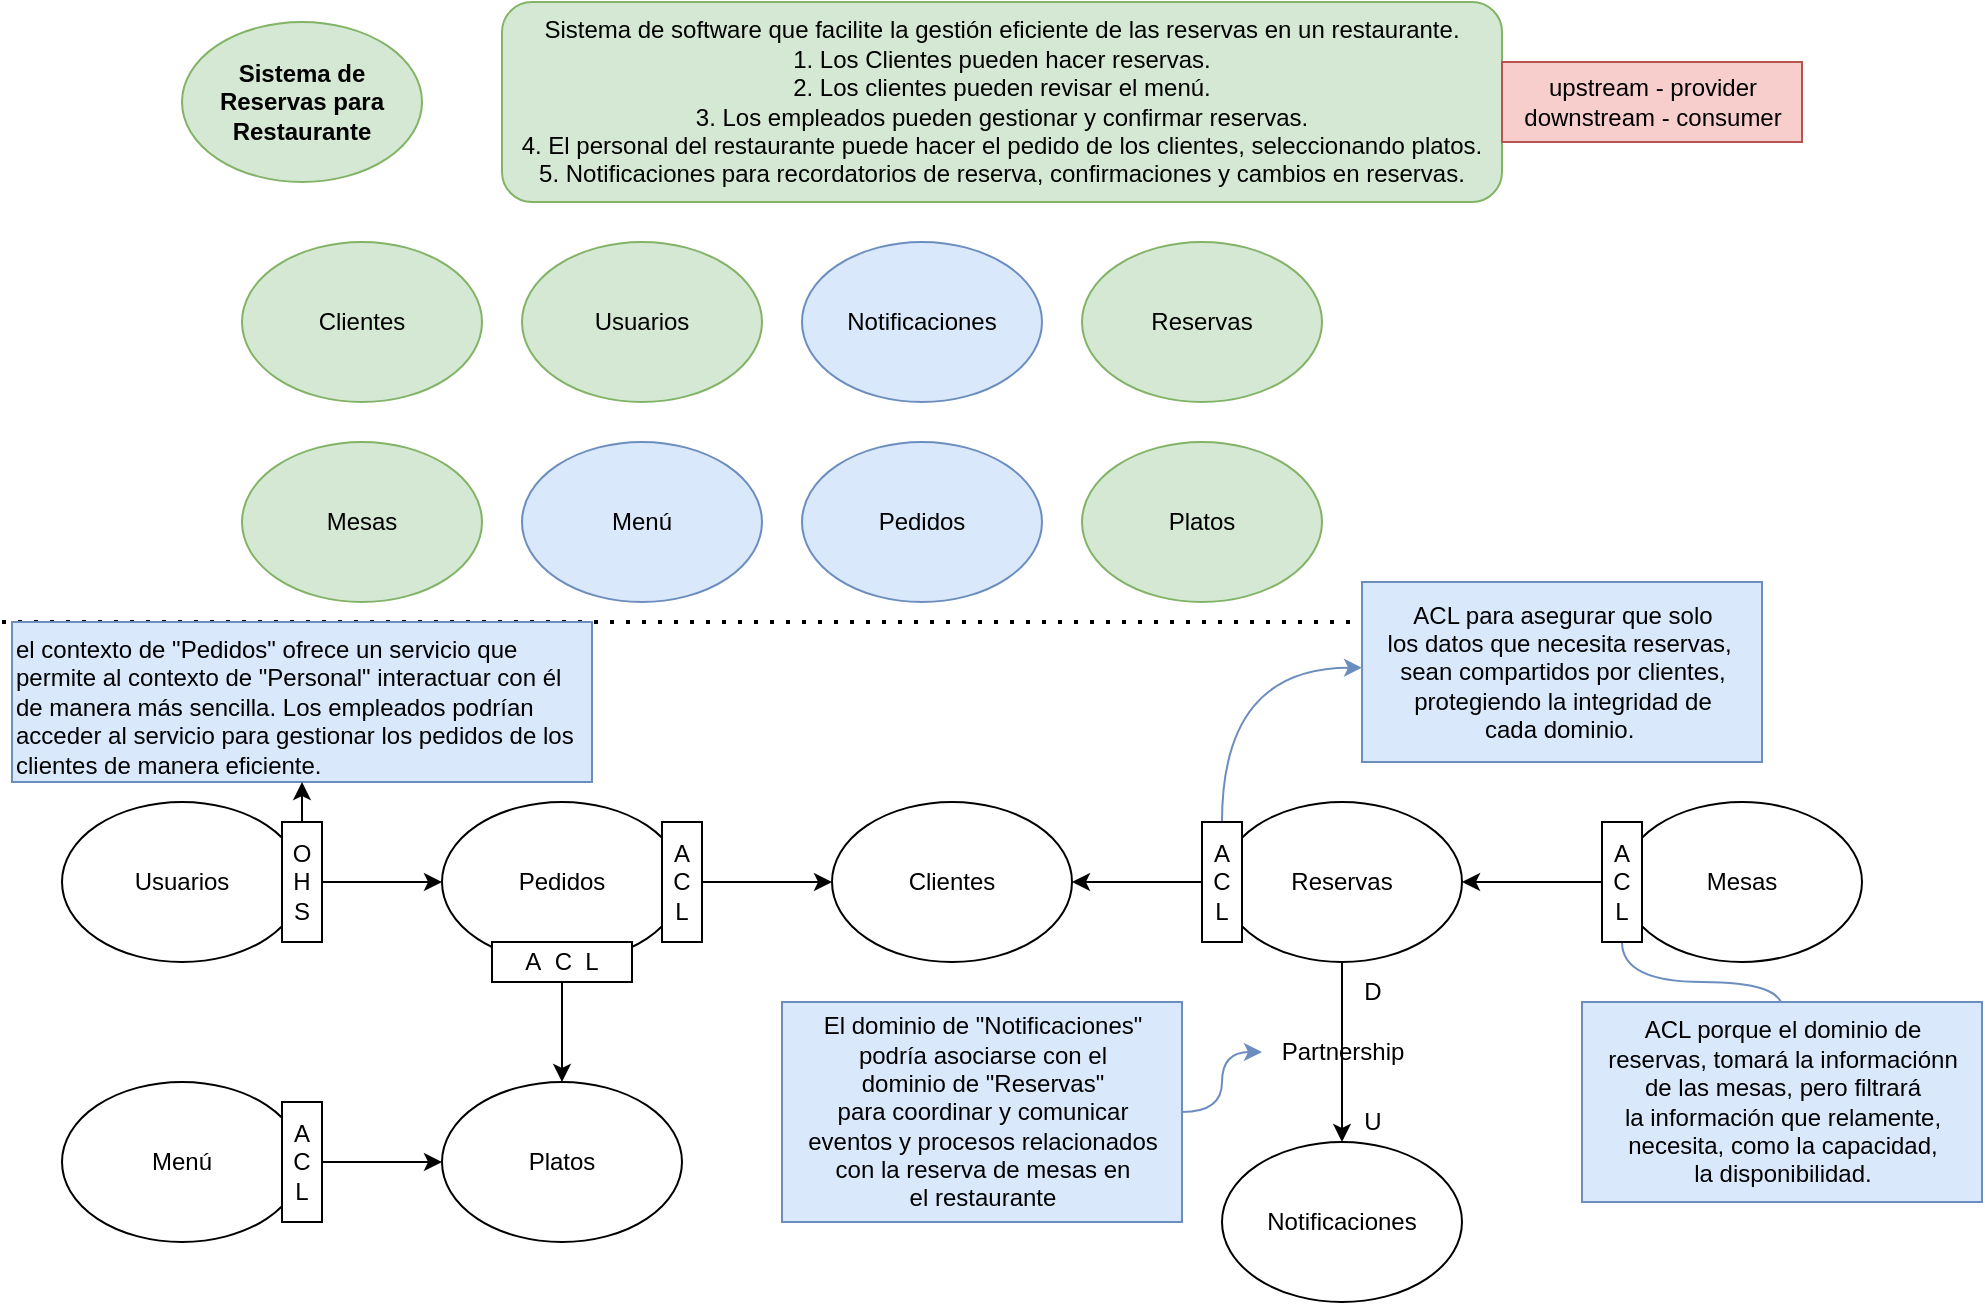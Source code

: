 <mxfile version="21.6.8" type="github" pages="7">
  <diagram name="Modelado estratégico" id="8NP3AdUZ_DkiwLjYIJoB">
    <mxGraphModel dx="1050" dy="534" grid="1" gridSize="10" guides="1" tooltips="1" connect="1" arrows="1" fold="1" page="1" pageScale="1" pageWidth="850" pageHeight="1100" math="0" shadow="0">
      <root>
        <mxCell id="0" />
        <mxCell id="1" parent="0" />
        <mxCell id="hWaTpJQsUfpoI2xFxVlj-1" value="&lt;b&gt;Sistema de Reservas para Restaurante&lt;/b&gt;" style="ellipse;whiteSpace=wrap;html=1;fillColor=#d5e8d4;strokeColor=#82b366;" parent="1" vertex="1">
          <mxGeometry x="100" y="20" width="120" height="80" as="geometry" />
        </mxCell>
        <mxCell id="hWaTpJQsUfpoI2xFxVlj-3" value="Clientes" style="ellipse;whiteSpace=wrap;html=1;fillColor=#d5e8d4;strokeColor=#82b366;" parent="1" vertex="1">
          <mxGeometry x="130" y="130" width="120" height="80" as="geometry" />
        </mxCell>
        <mxCell id="hWaTpJQsUfpoI2xFxVlj-4" value="Usuarios" style="ellipse;whiteSpace=wrap;html=1;fillColor=#d5e8d4;strokeColor=#82b366;" parent="1" vertex="1">
          <mxGeometry x="270" y="130" width="120" height="80" as="geometry" />
        </mxCell>
        <mxCell id="hWaTpJQsUfpoI2xFxVlj-5" value="Notificaciones" style="ellipse;whiteSpace=wrap;html=1;fillColor=#dae8fc;strokeColor=#6c8ebf;" parent="1" vertex="1">
          <mxGeometry x="410" y="130" width="120" height="80" as="geometry" />
        </mxCell>
        <mxCell id="hWaTpJQsUfpoI2xFxVlj-6" value="Reservas" style="ellipse;whiteSpace=wrap;html=1;fillColor=#d5e8d4;strokeColor=#82b366;" parent="1" vertex="1">
          <mxGeometry x="550" y="130" width="120" height="80" as="geometry" />
        </mxCell>
        <mxCell id="hWaTpJQsUfpoI2xFxVlj-8" value="Mesas" style="ellipse;whiteSpace=wrap;html=1;fillColor=#d5e8d4;strokeColor=#82b366;" parent="1" vertex="1">
          <mxGeometry x="130" y="230" width="120" height="80" as="geometry" />
        </mxCell>
        <mxCell id="hWaTpJQsUfpoI2xFxVlj-11" value="Sistema de software que facilite la gestión eficiente de las reservas en un restaurante.&lt;br&gt;1. Los Clientes pueden hacer reservas.&lt;br&gt;2. Los clientes pueden revisar el menú.&lt;br&gt;3. Los empleados pueden gestionar y confirmar reservas.&lt;br&gt;4. El personal del restaurante puede hacer el pedido de los clientes, seleccionando platos.&lt;br&gt;5. Notificaciones para recordatorios de reserva, confirmaciones y cambios en reservas." style="rounded=1;whiteSpace=wrap;html=1;fillColor=#d5e8d4;strokeColor=#82b366;" parent="1" vertex="1">
          <mxGeometry x="260" y="10" width="500" height="100" as="geometry" />
        </mxCell>
        <mxCell id="hWaTpJQsUfpoI2xFxVlj-13" value="" style="endArrow=none;dashed=1;html=1;dashPattern=1 3;strokeWidth=2;rounded=0;" parent="1" edge="1">
          <mxGeometry width="50" height="50" relative="1" as="geometry">
            <mxPoint x="10" y="320" as="sourcePoint" />
            <mxPoint x="840" y="320" as="targetPoint" />
            <Array as="points" />
          </mxGeometry>
        </mxCell>
        <mxCell id="m7rZ0P3Zvw4P9yKM0_KO-1" value="Menú" style="ellipse;whiteSpace=wrap;html=1;fillColor=#dae8fc;strokeColor=#6c8ebf;" parent="1" vertex="1">
          <mxGeometry x="270" y="230" width="120" height="80" as="geometry" />
        </mxCell>
        <mxCell id="m7rZ0P3Zvw4P9yKM0_KO-2" value="Clientes" style="ellipse;whiteSpace=wrap;html=1;" parent="1" vertex="1">
          <mxGeometry x="425" y="410" width="120" height="80" as="geometry" />
        </mxCell>
        <mxCell id="m7rZ0P3Zvw4P9yKM0_KO-17" style="edgeStyle=orthogonalEdgeStyle;rounded=0;orthogonalLoop=1;jettySize=auto;html=1;exitX=1;exitY=0.5;exitDx=0;exitDy=0;entryX=0;entryY=0.5;entryDx=0;entryDy=0;" parent="1" source="m1d5xnHj2r6-90BKkYrr-3" target="m7rZ0P3Zvw4P9yKM0_KO-10" edge="1">
          <mxGeometry relative="1" as="geometry" />
        </mxCell>
        <mxCell id="m7rZ0P3Zvw4P9yKM0_KO-3" value="Usuarios" style="ellipse;whiteSpace=wrap;html=1;" parent="1" vertex="1">
          <mxGeometry x="40" y="410" width="120" height="80" as="geometry" />
        </mxCell>
        <mxCell id="m7rZ0P3Zvw4P9yKM0_KO-4" value="Notificaciones" style="ellipse;whiteSpace=wrap;html=1;" parent="1" vertex="1">
          <mxGeometry x="620" y="580" width="120" height="80" as="geometry" />
        </mxCell>
        <mxCell id="m7rZ0P3Zvw4P9yKM0_KO-11" style="edgeStyle=orthogonalEdgeStyle;rounded=0;orthogonalLoop=1;jettySize=auto;html=1;exitX=0;exitY=0.5;exitDx=0;exitDy=0;entryX=1;entryY=0.5;entryDx=0;entryDy=0;" parent="1" source="YruRjTVlsNwzT2Qx_Qxh-5" target="m7rZ0P3Zvw4P9yKM0_KO-2" edge="1">
          <mxGeometry relative="1" as="geometry" />
        </mxCell>
        <mxCell id="YruRjTVlsNwzT2Qx_Qxh-20" style="edgeStyle=orthogonalEdgeStyle;rounded=0;orthogonalLoop=1;jettySize=auto;html=1;exitX=0.5;exitY=1;exitDx=0;exitDy=0;entryX=0.5;entryY=0;entryDx=0;entryDy=0;" edge="1" parent="1" source="m7rZ0P3Zvw4P9yKM0_KO-5" target="m7rZ0P3Zvw4P9yKM0_KO-4">
          <mxGeometry relative="1" as="geometry" />
        </mxCell>
        <mxCell id="m7rZ0P3Zvw4P9yKM0_KO-5" value="Reservas" style="ellipse;whiteSpace=wrap;html=1;" parent="1" vertex="1">
          <mxGeometry x="620" y="410" width="120" height="80" as="geometry" />
        </mxCell>
        <mxCell id="m7rZ0P3Zvw4P9yKM0_KO-19" style="edgeStyle=orthogonalEdgeStyle;rounded=0;orthogonalLoop=1;jettySize=auto;html=1;exitX=0;exitY=0.5;exitDx=0;exitDy=0;entryX=1;entryY=0.5;entryDx=0;entryDy=0;" parent="1" source="m7rZ0P3Zvw4P9yKM0_KO-6" target="m7rZ0P3Zvw4P9yKM0_KO-5" edge="1">
          <mxGeometry relative="1" as="geometry" />
        </mxCell>
        <mxCell id="m7rZ0P3Zvw4P9yKM0_KO-6" value="Mesas" style="ellipse;whiteSpace=wrap;html=1;" parent="1" vertex="1">
          <mxGeometry x="820" y="410" width="120" height="80" as="geometry" />
        </mxCell>
        <mxCell id="m7rZ0P3Zvw4P9yKM0_KO-7" value="Platos" style="ellipse;whiteSpace=wrap;html=1;" parent="1" vertex="1">
          <mxGeometry x="230" y="550" width="120" height="80" as="geometry" />
        </mxCell>
        <mxCell id="m7rZ0P3Zvw4P9yKM0_KO-9" value="Pedidos" style="ellipse;whiteSpace=wrap;html=1;fillColor=#dae8fc;strokeColor=#6c8ebf;" parent="1" vertex="1">
          <mxGeometry x="410" y="230" width="120" height="80" as="geometry" />
        </mxCell>
        <mxCell id="m7rZ0P3Zvw4P9yKM0_KO-12" style="edgeStyle=orthogonalEdgeStyle;rounded=0;orthogonalLoop=1;jettySize=auto;html=1;entryX=0.5;entryY=0;entryDx=0;entryDy=0;" parent="1" source="m7rZ0P3Zvw4P9yKM0_KO-10" target="m7rZ0P3Zvw4P9yKM0_KO-7" edge="1">
          <mxGeometry relative="1" as="geometry" />
        </mxCell>
        <mxCell id="m7rZ0P3Zvw4P9yKM0_KO-13" style="edgeStyle=orthogonalEdgeStyle;rounded=0;orthogonalLoop=1;jettySize=auto;html=1;exitX=1;exitY=0.5;exitDx=0;exitDy=0;entryX=0;entryY=0.5;entryDx=0;entryDy=0;" parent="1" source="YruRjTVlsNwzT2Qx_Qxh-14" target="m7rZ0P3Zvw4P9yKM0_KO-2" edge="1">
          <mxGeometry relative="1" as="geometry">
            <mxPoint x="420" y="450" as="targetPoint" />
          </mxGeometry>
        </mxCell>
        <mxCell id="m7rZ0P3Zvw4P9yKM0_KO-10" value="Pedidos" style="ellipse;whiteSpace=wrap;html=1;" parent="1" vertex="1">
          <mxGeometry x="230" y="410" width="120" height="80" as="geometry" />
        </mxCell>
        <mxCell id="YruRjTVlsNwzT2Qx_Qxh-3" style="edgeStyle=orthogonalEdgeStyle;rounded=0;orthogonalLoop=1;jettySize=auto;html=1;exitX=1;exitY=0.5;exitDx=0;exitDy=0;entryX=0;entryY=0.5;entryDx=0;entryDy=0;" edge="1" parent="1" source="YruRjTVlsNwzT2Qx_Qxh-4" target="m7rZ0P3Zvw4P9yKM0_KO-7">
          <mxGeometry relative="1" as="geometry" />
        </mxCell>
        <mxCell id="m7rZ0P3Zvw4P9yKM0_KO-14" value="Menú" style="ellipse;whiteSpace=wrap;html=1;" parent="1" vertex="1">
          <mxGeometry x="40" y="550" width="120" height="80" as="geometry" />
        </mxCell>
        <mxCell id="m7rZ0P3Zvw4P9yKM0_KO-16" value="Platos" style="ellipse;whiteSpace=wrap;html=1;fillColor=#d5e8d4;strokeColor=#82b366;" parent="1" vertex="1">
          <mxGeometry x="550" y="230" width="120" height="80" as="geometry" />
        </mxCell>
        <mxCell id="YruRjTVlsNwzT2Qx_Qxh-4" value="A&lt;br&gt;C&lt;br&gt;L" style="rounded=0;whiteSpace=wrap;html=1;" vertex="1" parent="1">
          <mxGeometry x="150" y="560" width="20" height="60" as="geometry" />
        </mxCell>
        <mxCell id="YruRjTVlsNwzT2Qx_Qxh-6" value="" style="edgeStyle=orthogonalEdgeStyle;rounded=0;orthogonalLoop=1;jettySize=auto;html=1;exitX=0;exitY=0.5;exitDx=0;exitDy=0;entryX=1;entryY=0.5;entryDx=0;entryDy=0;" edge="1" parent="1" source="m7rZ0P3Zvw4P9yKM0_KO-5" target="YruRjTVlsNwzT2Qx_Qxh-5">
          <mxGeometry relative="1" as="geometry">
            <mxPoint x="620" y="450" as="sourcePoint" />
            <mxPoint x="545" y="450" as="targetPoint" />
          </mxGeometry>
        </mxCell>
        <mxCell id="YruRjTVlsNwzT2Qx_Qxh-13" style="edgeStyle=orthogonalEdgeStyle;rounded=0;orthogonalLoop=1;jettySize=auto;html=1;exitX=0.5;exitY=0;exitDx=0;exitDy=0;entryX=0;entryY=0.476;entryDx=0;entryDy=0;entryPerimeter=0;curved=1;fillColor=#dae8fc;strokeColor=#6c8ebf;" edge="1" parent="1" source="YruRjTVlsNwzT2Qx_Qxh-5" target="YruRjTVlsNwzT2Qx_Qxh-10">
          <mxGeometry relative="1" as="geometry" />
        </mxCell>
        <mxCell id="YruRjTVlsNwzT2Qx_Qxh-5" value="A&lt;br&gt;C&lt;br&gt;L" style="rounded=0;whiteSpace=wrap;html=1;" vertex="1" parent="1">
          <mxGeometry x="610" y="420" width="20" height="60" as="geometry" />
        </mxCell>
        <mxCell id="YruRjTVlsNwzT2Qx_Qxh-9" style="edgeStyle=orthogonalEdgeStyle;rounded=0;orthogonalLoop=1;jettySize=auto;html=1;exitX=0.5;exitY=1;exitDx=0;exitDy=0;curved=1;fillColor=#dae8fc;strokeColor=#6c8ebf;" edge="1" parent="1" source="YruRjTVlsNwzT2Qx_Qxh-7">
          <mxGeometry relative="1" as="geometry">
            <mxPoint x="900" y="520" as="targetPoint" />
          </mxGeometry>
        </mxCell>
        <mxCell id="YruRjTVlsNwzT2Qx_Qxh-7" value="A&lt;br&gt;C&lt;br&gt;L" style="rounded=0;whiteSpace=wrap;html=1;" vertex="1" parent="1">
          <mxGeometry x="810" y="420" width="20" height="60" as="geometry" />
        </mxCell>
        <mxCell id="YruRjTVlsNwzT2Qx_Qxh-8" value="ACL porque el dominio de&lt;br&gt;reservas, tomará la informaciónn&lt;br&gt;de las mesas, pero filtrará&lt;br&gt;la información que relamente,&lt;br&gt;necesita, como la capacidad,&lt;br&gt;la disponibilidad." style="text;html=1;align=center;verticalAlign=middle;resizable=0;points=[];autosize=1;strokeColor=#6c8ebf;fillColor=#dae8fc;" vertex="1" parent="1">
          <mxGeometry x="800" y="510" width="200" height="100" as="geometry" />
        </mxCell>
        <mxCell id="YruRjTVlsNwzT2Qx_Qxh-10" value="ACL para asegurar que solo&lt;br&gt;los datos que necesita reservas,&amp;nbsp;&lt;br&gt;sean compartidos por clientes,&lt;br&gt;protegiendo la integridad de&lt;br&gt;cada dominio.&amp;nbsp;" style="text;html=1;align=center;verticalAlign=middle;resizable=0;points=[];autosize=1;strokeColor=#6c8ebf;fillColor=#dae8fc;" vertex="1" parent="1">
          <mxGeometry x="690" y="300" width="200" height="90" as="geometry" />
        </mxCell>
        <mxCell id="YruRjTVlsNwzT2Qx_Qxh-15" value="" style="edgeStyle=orthogonalEdgeStyle;rounded=0;orthogonalLoop=1;jettySize=auto;html=1;exitX=1;exitY=0.5;exitDx=0;exitDy=0;entryX=0;entryY=0.5;entryDx=0;entryDy=0;" edge="1" parent="1" source="m7rZ0P3Zvw4P9yKM0_KO-10" target="YruRjTVlsNwzT2Qx_Qxh-14">
          <mxGeometry relative="1" as="geometry">
            <mxPoint x="425" y="450" as="targetPoint" />
            <mxPoint x="350" y="450" as="sourcePoint" />
          </mxGeometry>
        </mxCell>
        <mxCell id="YruRjTVlsNwzT2Qx_Qxh-14" value="A&lt;br&gt;C&lt;br&gt;L" style="rounded=0;whiteSpace=wrap;html=1;" vertex="1" parent="1">
          <mxGeometry x="340" y="420" width="20" height="60" as="geometry" />
        </mxCell>
        <mxCell id="YruRjTVlsNwzT2Qx_Qxh-16" value="Partnership" style="text;html=1;align=center;verticalAlign=middle;resizable=0;points=[];autosize=1;strokeColor=none;fillColor=none;" vertex="1" parent="1">
          <mxGeometry x="640" y="520" width="80" height="30" as="geometry" />
        </mxCell>
        <mxCell id="YruRjTVlsNwzT2Qx_Qxh-19" value="" style="edgeStyle=orthogonalEdgeStyle;rounded=0;orthogonalLoop=1;jettySize=auto;html=1;curved=1;fillColor=#dae8fc;strokeColor=#6c8ebf;" edge="1" parent="1" source="YruRjTVlsNwzT2Qx_Qxh-18" target="YruRjTVlsNwzT2Qx_Qxh-16">
          <mxGeometry relative="1" as="geometry" />
        </mxCell>
        <mxCell id="YruRjTVlsNwzT2Qx_Qxh-18" value=" El dominio de &quot;Notificaciones&quot; &lt;br&gt;podría asociarse con el &lt;br&gt;dominio de &quot;Reservas&quot; &lt;br&gt;para coordinar y comunicar &lt;br&gt;eventos y procesos relacionados &lt;br&gt;con la reserva de mesas en &lt;br&gt;el restaurante" style="text;html=1;align=center;verticalAlign=middle;resizable=0;points=[];autosize=1;strokeColor=#6c8ebf;fillColor=#dae8fc;" vertex="1" parent="1">
          <mxGeometry x="400" y="510" width="200" height="110" as="geometry" />
        </mxCell>
        <mxCell id="YruRjTVlsNwzT2Qx_Qxh-21" value="U" style="text;html=1;align=center;verticalAlign=middle;resizable=0;points=[];autosize=1;strokeColor=none;fillColor=none;" vertex="1" parent="1">
          <mxGeometry x="680" y="555" width="30" height="30" as="geometry" />
        </mxCell>
        <mxCell id="YruRjTVlsNwzT2Qx_Qxh-22" value="D" style="text;html=1;align=center;verticalAlign=middle;resizable=0;points=[];autosize=1;strokeColor=none;fillColor=none;" vertex="1" parent="1">
          <mxGeometry x="680" y="490" width="30" height="30" as="geometry" />
        </mxCell>
        <mxCell id="YruRjTVlsNwzT2Qx_Qxh-23" value="upstream - provider&lt;br&gt;downstream - consumer" style="text;html=1;align=center;verticalAlign=middle;resizable=0;points=[];autosize=1;strokeColor=#b85450;fillColor=#f8cecc;" vertex="1" parent="1">
          <mxGeometry x="760" y="40" width="150" height="40" as="geometry" />
        </mxCell>
        <mxCell id="YruRjTVlsNwzT2Qx_Qxh-24" value="A&amp;nbsp; C&amp;nbsp; L" style="rounded=0;whiteSpace=wrap;html=1;" vertex="1" parent="1">
          <mxGeometry x="255" y="480" width="70" height="20" as="geometry" />
        </mxCell>
        <mxCell id="m1d5xnHj2r6-90BKkYrr-2" value="el contexto de &quot;Pedidos&quot; ofrece un servicio que permite al contexto de &quot;Personal&quot; interactuar con él de manera más sencilla. Los empleados podrían acceder al servicio para gestionar los pedidos de los clientes de manera eficiente." style="text;whiteSpace=wrap;fillColor=#dae8fc;strokeColor=#6c8ebf;" vertex="1" parent="1">
          <mxGeometry x="15" y="320" width="290" height="80" as="geometry" />
        </mxCell>
        <mxCell id="m1d5xnHj2r6-90BKkYrr-4" value="" style="edgeStyle=orthogonalEdgeStyle;rounded=0;orthogonalLoop=1;jettySize=auto;html=1;exitX=1;exitY=0.5;exitDx=0;exitDy=0;entryX=0;entryY=0.5;entryDx=0;entryDy=0;" edge="1" parent="1" source="m7rZ0P3Zvw4P9yKM0_KO-3" target="m1d5xnHj2r6-90BKkYrr-3">
          <mxGeometry relative="1" as="geometry">
            <mxPoint x="160" y="450" as="sourcePoint" />
            <mxPoint x="230" y="450" as="targetPoint" />
          </mxGeometry>
        </mxCell>
        <mxCell id="m1d5xnHj2r6-90BKkYrr-6" style="edgeStyle=orthogonalEdgeStyle;rounded=0;orthogonalLoop=1;jettySize=auto;html=1;exitX=0.5;exitY=0;exitDx=0;exitDy=0;entryX=0.5;entryY=1;entryDx=0;entryDy=0;" edge="1" parent="1" source="m1d5xnHj2r6-90BKkYrr-3" target="m1d5xnHj2r6-90BKkYrr-2">
          <mxGeometry relative="1" as="geometry" />
        </mxCell>
        <mxCell id="m1d5xnHj2r6-90BKkYrr-3" value="O&lt;br&gt;H&lt;br&gt;S" style="rounded=0;whiteSpace=wrap;html=1;" vertex="1" parent="1">
          <mxGeometry x="150" y="420" width="20" height="60" as="geometry" />
        </mxCell>
      </root>
    </mxGraphModel>
  </diagram>
  <diagram id="FAtBKiGZbhK6aIaw_v2O" name="Contexto Clientes (Modelo dominio Clientes)">
    <mxGraphModel dx="1050" dy="534" grid="1" gridSize="10" guides="1" tooltips="1" connect="1" arrows="1" fold="1" page="1" pageScale="1" pageWidth="850" pageHeight="1100" math="0" shadow="0">
      <root>
        <mxCell id="0" />
        <mxCell id="1" parent="0" />
        <mxCell id="G7mjcNuskj6wblFJKC_o-1" value="Cliente" style="rounded=0;whiteSpace=wrap;html=1;" parent="1" vertex="1">
          <mxGeometry x="370" y="250" width="120" height="60" as="geometry" />
        </mxCell>
        <mxCell id="G7mjcNuskj6wblFJKC_o-2" value="TipoIdentificacion" style="rounded=0;whiteSpace=wrap;html=1;" parent="1" vertex="1">
          <mxGeometry x="370" y="80" width="120" height="60" as="geometry" />
        </mxCell>
        <mxCell id="G7mjcNuskj6wblFJKC_o-4" value="" style="endArrow=none;html=1;rounded=0;entryX=0.5;entryY=1;entryDx=0;entryDy=0;exitX=0.5;exitY=0;exitDx=0;exitDy=0;" parent="1" source="G7mjcNuskj6wblFJKC_o-1" target="G7mjcNuskj6wblFJKC_o-2" edge="1">
          <mxGeometry width="50" height="50" relative="1" as="geometry">
            <mxPoint x="310" y="300" as="sourcePoint" />
            <mxPoint x="360" y="250" as="targetPoint" />
          </mxGeometry>
        </mxCell>
        <mxCell id="G7mjcNuskj6wblFJKC_o-5" value="Tiene" style="text;html=1;align=center;verticalAlign=middle;resizable=0;points=[];autosize=1;strokeColor=none;fillColor=none;" parent="1" vertex="1">
          <mxGeometry x="430" y="200" width="50" height="30" as="geometry" />
        </mxCell>
        <mxCell id="G7mjcNuskj6wblFJKC_o-6" value="1" style="text;html=1;align=center;verticalAlign=middle;resizable=0;points=[];autosize=1;strokeColor=none;fillColor=none;" parent="1" vertex="1">
          <mxGeometry x="435" y="138" width="30" height="30" as="geometry" />
        </mxCell>
        <mxCell id="G7mjcNuskj6wblFJKC_o-7" value="Está" style="text;html=1;align=center;verticalAlign=middle;resizable=0;points=[];autosize=1;strokeColor=none;fillColor=none;" parent="1" vertex="1">
          <mxGeometry x="382" y="197" width="50" height="30" as="geometry" />
        </mxCell>
        <mxCell id="G7mjcNuskj6wblFJKC_o-8" value="" style="endArrow=classic;html=1;rounded=0;" parent="1" edge="1">
          <mxGeometry width="50" height="50" relative="1" as="geometry">
            <mxPoint x="449.5" y="200" as="sourcePoint" />
            <mxPoint x="449.5" y="170" as="targetPoint" />
          </mxGeometry>
        </mxCell>
        <mxCell id="G7mjcNuskj6wblFJKC_o-10" value="0...*" style="text;html=1;align=center;verticalAlign=middle;resizable=0;points=[];autosize=1;strokeColor=none;fillColor=none;" parent="1" vertex="1">
          <mxGeometry x="392" y="224" width="40" height="30" as="geometry" />
        </mxCell>
        <mxCell id="G7mjcNuskj6wblFJKC_o-12" value="" style="endArrow=classic;html=1;rounded=0;" parent="1" edge="1">
          <mxGeometry width="50" height="50" relative="1" as="geometry">
            <mxPoint x="408" y="169" as="sourcePoint" />
            <mxPoint x="408" y="199" as="targetPoint" />
          </mxGeometry>
        </mxCell>
        <mxCell id="zrNw7929jI_QqnedrcU--1" value="Direccion" style="rounded=0;whiteSpace=wrap;html=1;" parent="1" vertex="1">
          <mxGeometry x="120" y="250" width="120" height="60" as="geometry" />
        </mxCell>
        <mxCell id="zrNw7929jI_QqnedrcU--2" value="" style="endArrow=none;html=1;rounded=0;entryX=1;entryY=0.5;entryDx=0;entryDy=0;exitX=0;exitY=0.5;exitDx=0;exitDy=0;" parent="1" source="G7mjcNuskj6wblFJKC_o-1" target="zrNw7929jI_QqnedrcU--1" edge="1">
          <mxGeometry width="50" height="50" relative="1" as="geometry">
            <mxPoint x="300" y="278" as="sourcePoint" />
            <mxPoint x="300" y="168" as="targetPoint" />
          </mxGeometry>
        </mxCell>
        <mxCell id="zrNw7929jI_QqnedrcU--3" value="Tiene" style="text;html=1;align=center;verticalAlign=middle;resizable=0;points=[];autosize=1;strokeColor=none;fillColor=none;" parent="1" vertex="1">
          <mxGeometry x="285" y="250" width="50" height="30" as="geometry" />
        </mxCell>
        <mxCell id="zrNw7929jI_QqnedrcU--4" value="" style="endArrow=classic;html=1;rounded=0;" parent="1" edge="1">
          <mxGeometry width="50" height="50" relative="1" as="geometry">
            <mxPoint x="325" y="249" as="sourcePoint" />
            <mxPoint x="285" y="249" as="targetPoint" />
          </mxGeometry>
        </mxCell>
        <mxCell id="zrNw7929jI_QqnedrcU--5" value="1...*" style="text;html=1;align=center;verticalAlign=middle;resizable=0;points=[];autosize=1;strokeColor=none;fillColor=none;" parent="1" vertex="1">
          <mxGeometry x="235" y="248" width="40" height="30" as="geometry" />
        </mxCell>
        <mxCell id="zrNw7929jI_QqnedrcU--6" value="Pertenece" style="text;html=1;align=center;verticalAlign=middle;resizable=0;points=[];autosize=1;strokeColor=none;fillColor=none;" parent="1" vertex="1">
          <mxGeometry x="269" y="280" width="80" height="30" as="geometry" />
        </mxCell>
        <mxCell id="zrNw7929jI_QqnedrcU--7" value="" style="endArrow=classic;html=1;rounded=0;entryX=0.99;entryY=1;entryDx=0;entryDy=0;entryPerimeter=0;" parent="1" edge="1">
          <mxGeometry width="50" height="50" relative="1" as="geometry">
            <mxPoint x="286" y="310" as="sourcePoint" />
            <mxPoint x="327.2" y="310" as="targetPoint" />
            <Array as="points" />
          </mxGeometry>
        </mxCell>
        <mxCell id="zrNw7929jI_QqnedrcU--8" value="1" style="text;html=1;align=center;verticalAlign=middle;resizable=0;points=[];autosize=1;strokeColor=none;fillColor=none;" parent="1" vertex="1">
          <mxGeometry x="345" y="284" width="30" height="30" as="geometry" />
        </mxCell>
        <mxCell id="sabkzMuw9Pfq_1csWRt8-1" value="NumeroCelular" style="rounded=0;whiteSpace=wrap;html=1;" parent="1" vertex="1">
          <mxGeometry x="610" y="250" width="120" height="60" as="geometry" />
        </mxCell>
        <mxCell id="sabkzMuw9Pfq_1csWRt8-2" value="" style="endArrow=none;html=1;rounded=0;exitX=0;exitY=0.5;exitDx=0;exitDy=0;entryX=1;entryY=0.5;entryDx=0;entryDy=0;" parent="1" source="sabkzMuw9Pfq_1csWRt8-1" target="G7mjcNuskj6wblFJKC_o-1" edge="1">
          <mxGeometry width="50" height="50" relative="1" as="geometry">
            <mxPoint x="540" y="290" as="sourcePoint" />
            <mxPoint x="420" y="210" as="targetPoint" />
          </mxGeometry>
        </mxCell>
        <mxCell id="sabkzMuw9Pfq_1csWRt8-3" value="Tiene" style="text;html=1;align=center;verticalAlign=middle;resizable=0;points=[];autosize=1;strokeColor=none;fillColor=none;" parent="1" vertex="1">
          <mxGeometry x="520" y="254" width="50" height="30" as="geometry" />
        </mxCell>
        <mxCell id="sabkzMuw9Pfq_1csWRt8-4" value="1...*" style="text;html=1;align=center;verticalAlign=middle;resizable=0;points=[];autosize=1;strokeColor=none;fillColor=none;" parent="1" vertex="1">
          <mxGeometry x="570" y="251" width="40" height="30" as="geometry" />
        </mxCell>
        <mxCell id="sabkzMuw9Pfq_1csWRt8-5" value="" style="endArrow=classic;html=1;rounded=0;entryX=0.99;entryY=1;entryDx=0;entryDy=0;entryPerimeter=0;" parent="1" edge="1">
          <mxGeometry width="50" height="50" relative="1" as="geometry">
            <mxPoint x="524.4" y="253" as="sourcePoint" />
            <mxPoint x="565.6" y="253" as="targetPoint" />
            <Array as="points" />
          </mxGeometry>
        </mxCell>
        <mxCell id="sabkzMuw9Pfq_1csWRt8-7" value="" style="endArrow=classic;html=1;rounded=0;" parent="1" edge="1">
          <mxGeometry width="50" height="50" relative="1" as="geometry">
            <mxPoint x="565" y="312" as="sourcePoint" />
            <mxPoint x="525" y="312" as="targetPoint" />
          </mxGeometry>
        </mxCell>
        <mxCell id="sabkzMuw9Pfq_1csWRt8-8" value="Pertenece" style="text;html=1;align=center;verticalAlign=middle;resizable=0;points=[];autosize=1;strokeColor=none;fillColor=none;" parent="1" vertex="1">
          <mxGeometry x="505" y="278" width="80" height="30" as="geometry" />
        </mxCell>
        <mxCell id="sabkzMuw9Pfq_1csWRt8-9" value="1" style="text;html=1;align=center;verticalAlign=middle;resizable=0;points=[];autosize=1;strokeColor=none;fillColor=none;" parent="1" vertex="1">
          <mxGeometry x="485" y="280" width="30" height="30" as="geometry" />
        </mxCell>
      </root>
    </mxGraphModel>
  </diagram>
  <diagram id="t6wv-8Yc_12dkZdivIZv" name="Contexto Platos(Modelo dominio Platos)">
    <mxGraphModel dx="1050" dy="534" grid="1" gridSize="10" guides="1" tooltips="1" connect="1" arrows="1" fold="1" page="1" pageScale="1" pageWidth="850" pageHeight="1100" math="0" shadow="0">
      <root>
        <mxCell id="0" />
        <mxCell id="1" parent="0" />
        <mxCell id="Sz_9QT7h_ijlAL8xgazZ-5" value="" style="edgeStyle=orthogonalEdgeStyle;rounded=0;orthogonalLoop=1;jettySize=auto;html=1;" edge="1" parent="1" source="zmoVF1TRjaI5GD6Bxyz1-1" target="Sz_9QT7h_ijlAL8xgazZ-4">
          <mxGeometry relative="1" as="geometry" />
        </mxCell>
        <mxCell id="zmoVF1TRjaI5GD6Bxyz1-1" value="Plato" style="rounded=0;whiteSpace=wrap;html=1;" parent="1" vertex="1">
          <mxGeometry x="390" y="250" width="120" height="60" as="geometry" />
        </mxCell>
        <mxCell id="9xEbzR61Gv7Bjc_K0X9O-1" value="Categroría" style="rounded=0;whiteSpace=wrap;html=1;" vertex="1" parent="1">
          <mxGeometry x="390" y="70" width="120" height="60" as="geometry" />
        </mxCell>
        <mxCell id="9xEbzR61Gv7Bjc_K0X9O-2" value="" style="endArrow=none;html=1;rounded=0;entryX=0.5;entryY=1;entryDx=0;entryDy=0;" edge="1" parent="1" target="9xEbzR61Gv7Bjc_K0X9O-1">
          <mxGeometry width="50" height="50" relative="1" as="geometry">
            <mxPoint x="450" y="250" as="sourcePoint" />
            <mxPoint x="450" y="170" as="targetPoint" />
          </mxGeometry>
        </mxCell>
        <mxCell id="9xEbzR61Gv7Bjc_K0X9O-3" value="" style="endArrow=classic;html=1;rounded=0;" edge="1" parent="1">
          <mxGeometry width="50" height="50" relative="1" as="geometry">
            <mxPoint x="468.5" y="190" as="sourcePoint" />
            <mxPoint x="468.5" y="160" as="targetPoint" />
          </mxGeometry>
        </mxCell>
        <mxCell id="9xEbzR61Gv7Bjc_K0X9O-4" value="Pertence" style="text;html=1;align=center;verticalAlign=middle;resizable=0;points=[];autosize=1;strokeColor=none;fillColor=none;" vertex="1" parent="1">
          <mxGeometry x="444" y="200" width="70" height="30" as="geometry" />
        </mxCell>
        <mxCell id="9xEbzR61Gv7Bjc_K0X9O-5" value="&lt;font style=&quot;font-size: 14px;&quot;&gt;1&lt;/font&gt;" style="text;html=1;align=center;verticalAlign=middle;resizable=0;points=[];autosize=1;strokeColor=none;fillColor=none;" vertex="1" parent="1">
          <mxGeometry x="444" y="130" width="30" height="30" as="geometry" />
        </mxCell>
        <mxCell id="9xEbzR61Gv7Bjc_K0X9O-6" value="" style="endArrow=classic;html=1;rounded=0;" edge="1" parent="1">
          <mxGeometry width="50" height="50" relative="1" as="geometry">
            <mxPoint x="420" y="160" as="sourcePoint" />
            <mxPoint x="420" y="200" as="targetPoint" />
          </mxGeometry>
        </mxCell>
        <mxCell id="9xEbzR61Gv7Bjc_K0X9O-7" value="Tiene" style="text;html=1;align=center;verticalAlign=middle;resizable=0;points=[];autosize=1;strokeColor=none;fillColor=none;" vertex="1" parent="1">
          <mxGeometry x="394" y="200" width="50" height="30" as="geometry" />
        </mxCell>
        <mxCell id="9xEbzR61Gv7Bjc_K0X9O-8" value="&lt;font style=&quot;font-size: 14px;&quot;&gt;1...*&lt;/font&gt;" style="text;html=1;align=center;verticalAlign=middle;resizable=0;points=[];autosize=1;strokeColor=none;fillColor=none;" vertex="1" parent="1">
          <mxGeometry x="410" y="220" width="50" height="30" as="geometry" />
        </mxCell>
        <mxCell id="Sz_9QT7h_ijlAL8xgazZ-4" value="Estado" style="rounded=0;whiteSpace=wrap;html=1;" vertex="1" parent="1">
          <mxGeometry x="160" y="250" width="120" height="60" as="geometry" />
        </mxCell>
        <mxCell id="Sz_9QT7h_ijlAL8xgazZ-6" value="Tiene" style="text;html=1;align=center;verticalAlign=middle;resizable=0;points=[];autosize=1;strokeColor=none;fillColor=none;" vertex="1" parent="1">
          <mxGeometry x="310" y="250" width="50" height="30" as="geometry" />
        </mxCell>
        <mxCell id="Sz_9QT7h_ijlAL8xgazZ-7" value="1" style="text;html=1;align=center;verticalAlign=middle;resizable=0;points=[];autosize=1;strokeColor=none;fillColor=none;" vertex="1" parent="1">
          <mxGeometry x="280" y="250" width="30" height="30" as="geometry" />
        </mxCell>
        <mxCell id="Sz_9QT7h_ijlAL8xgazZ-8" value="Hay" style="text;html=1;align=center;verticalAlign=middle;resizable=0;points=[];autosize=1;strokeColor=none;fillColor=none;" vertex="1" parent="1">
          <mxGeometry x="315" y="280" width="40" height="30" as="geometry" />
        </mxCell>
        <mxCell id="Sz_9QT7h_ijlAL8xgazZ-9" value="0...*" style="text;html=1;align=center;verticalAlign=middle;resizable=0;points=[];autosize=1;strokeColor=none;fillColor=none;" vertex="1" parent="1">
          <mxGeometry x="355" y="280" width="40" height="30" as="geometry" />
        </mxCell>
      </root>
    </mxGraphModel>
  </diagram>
  <diagram id="em-pJprShA_9j6CIK16D" name="Contexto Usuarios(Modelo dominio Usuarios)">
    <mxGraphModel dx="1050" dy="534" grid="1" gridSize="10" guides="1" tooltips="1" connect="1" arrows="1" fold="1" page="1" pageScale="1" pageWidth="850" pageHeight="1100" math="0" shadow="0">
      <root>
        <mxCell id="0" />
        <mxCell id="1" parent="0" />
        <mxCell id="djUfzpp7J1kbpfR7yh0u-1" value="Usuario" style="rounded=0;whiteSpace=wrap;html=1;" vertex="1" parent="1">
          <mxGeometry x="360" y="250" width="120" height="60" as="geometry" />
        </mxCell>
        <mxCell id="qfhNu9KNbXrbr5rrq0II-1" value="Direccion" style="rounded=0;whiteSpace=wrap;html=1;" vertex="1" parent="1">
          <mxGeometry x="120" y="250" width="120" height="60" as="geometry" />
        </mxCell>
        <mxCell id="qfhNu9KNbXrbr5rrq0II-2" value="" style="endArrow=none;html=1;rounded=0;exitX=0;exitY=0.5;exitDx=0;exitDy=0;entryX=1;entryY=0.5;entryDx=0;entryDy=0;" edge="1" parent="1" source="djUfzpp7J1kbpfR7yh0u-1" target="qfhNu9KNbXrbr5rrq0II-1">
          <mxGeometry width="50" height="50" relative="1" as="geometry">
            <mxPoint x="400" y="300" as="sourcePoint" />
            <mxPoint x="450" y="250" as="targetPoint" />
          </mxGeometry>
        </mxCell>
        <mxCell id="CU1QXQ6itteOBgU5Y0Sg-1" value="NumeroCelular" style="rounded=0;whiteSpace=wrap;html=1;" vertex="1" parent="1">
          <mxGeometry x="610" y="250" width="120" height="60" as="geometry" />
        </mxCell>
        <mxCell id="CU1QXQ6itteOBgU5Y0Sg-2" value="" style="endArrow=none;html=1;rounded=0;entryX=1;entryY=0.5;entryDx=0;entryDy=0;exitX=0;exitY=0.5;exitDx=0;exitDy=0;" edge="1" parent="1" source="CU1QXQ6itteOBgU5Y0Sg-1" target="djUfzpp7J1kbpfR7yh0u-1">
          <mxGeometry width="50" height="50" relative="1" as="geometry">
            <mxPoint x="570" y="280" as="sourcePoint" />
            <mxPoint x="490" y="279.5" as="targetPoint" />
          </mxGeometry>
        </mxCell>
        <mxCell id="RfyDiSWJ6MJC0L0_FJEm-1" value="TipoIdentificacion" style="rounded=0;whiteSpace=wrap;html=1;" vertex="1" parent="1">
          <mxGeometry x="360" y="80" width="120" height="60" as="geometry" />
        </mxCell>
        <mxCell id="RfyDiSWJ6MJC0L0_FJEm-2" value="" style="endArrow=none;html=1;rounded=0;entryX=0.5;entryY=1;entryDx=0;entryDy=0;exitX=0.5;exitY=0;exitDx=0;exitDy=0;" edge="1" parent="1" source="djUfzpp7J1kbpfR7yh0u-1" target="RfyDiSWJ6MJC0L0_FJEm-1">
          <mxGeometry width="50" height="50" relative="1" as="geometry">
            <mxPoint x="620" y="290" as="sourcePoint" />
            <mxPoint x="490" y="290" as="targetPoint" />
          </mxGeometry>
        </mxCell>
        <mxCell id="KYvLgEGMGIO8OqigEnDs-1" value="Tiene" style="text;html=1;align=center;verticalAlign=middle;resizable=0;points=[];autosize=1;strokeColor=none;fillColor=none;" vertex="1" parent="1">
          <mxGeometry x="281" y="250" width="50" height="30" as="geometry" />
        </mxCell>
        <mxCell id="KYvLgEGMGIO8OqigEnDs-2" value="" style="endArrow=classic;html=1;rounded=0;" edge="1" parent="1">
          <mxGeometry width="50" height="50" relative="1" as="geometry">
            <mxPoint x="325" y="249" as="sourcePoint" />
            <mxPoint x="285" y="249" as="targetPoint" />
          </mxGeometry>
        </mxCell>
        <mxCell id="KYvLgEGMGIO8OqigEnDs-3" value="1...*" style="text;html=1;align=center;verticalAlign=middle;resizable=0;points=[];autosize=1;strokeColor=none;fillColor=none;" vertex="1" parent="1">
          <mxGeometry x="235" y="248" width="40" height="30" as="geometry" />
        </mxCell>
        <mxCell id="KYvLgEGMGIO8OqigEnDs-4" value="Pertenece" style="text;html=1;align=center;verticalAlign=middle;resizable=0;points=[];autosize=1;strokeColor=none;fillColor=none;" vertex="1" parent="1">
          <mxGeometry x="264" y="280" width="80" height="30" as="geometry" />
        </mxCell>
        <mxCell id="KYvLgEGMGIO8OqigEnDs-5" value="" style="endArrow=classic;html=1;rounded=0;entryX=0.99;entryY=1;entryDx=0;entryDy=0;entryPerimeter=0;" edge="1" parent="1">
          <mxGeometry width="50" height="50" relative="1" as="geometry">
            <mxPoint x="281" y="310" as="sourcePoint" />
            <mxPoint x="322.2" y="310" as="targetPoint" />
            <Array as="points" />
          </mxGeometry>
        </mxCell>
        <mxCell id="KYvLgEGMGIO8OqigEnDs-6" value="1" style="text;html=1;align=center;verticalAlign=middle;resizable=0;points=[];autosize=1;strokeColor=none;fillColor=none;" vertex="1" parent="1">
          <mxGeometry x="334" y="284" width="30" height="30" as="geometry" />
        </mxCell>
        <mxCell id="vFZSHolCZXnY5LGEnlPe-1" value="Tiene" style="text;html=1;align=center;verticalAlign=middle;resizable=0;points=[];autosize=1;strokeColor=none;fillColor=none;" vertex="1" parent="1">
          <mxGeometry x="515" y="254" width="50" height="30" as="geometry" />
        </mxCell>
        <mxCell id="vFZSHolCZXnY5LGEnlPe-2" value="1...*" style="text;html=1;align=center;verticalAlign=middle;resizable=0;points=[];autosize=1;strokeColor=none;fillColor=none;" vertex="1" parent="1">
          <mxGeometry x="570" y="251" width="40" height="30" as="geometry" />
        </mxCell>
        <mxCell id="vFZSHolCZXnY5LGEnlPe-3" value="" style="endArrow=classic;html=1;rounded=0;entryX=0.99;entryY=1;entryDx=0;entryDy=0;entryPerimeter=0;" edge="1" parent="1">
          <mxGeometry width="50" height="50" relative="1" as="geometry">
            <mxPoint x="519.4" y="253" as="sourcePoint" />
            <mxPoint x="560.6" y="253" as="targetPoint" />
            <Array as="points" />
          </mxGeometry>
        </mxCell>
        <mxCell id="vFZSHolCZXnY5LGEnlPe-4" value="" style="endArrow=classic;html=1;rounded=0;" edge="1" parent="1">
          <mxGeometry width="50" height="50" relative="1" as="geometry">
            <mxPoint x="565" y="312" as="sourcePoint" />
            <mxPoint x="525" y="312" as="targetPoint" />
          </mxGeometry>
        </mxCell>
        <mxCell id="vFZSHolCZXnY5LGEnlPe-5" value="Pertenece" style="text;html=1;align=center;verticalAlign=middle;resizable=0;points=[];autosize=1;strokeColor=none;fillColor=none;" vertex="1" parent="1">
          <mxGeometry x="504" y="278" width="80" height="30" as="geometry" />
        </mxCell>
        <mxCell id="vFZSHolCZXnY5LGEnlPe-6" value="1" style="text;html=1;align=center;verticalAlign=middle;resizable=0;points=[];autosize=1;strokeColor=none;fillColor=none;" vertex="1" parent="1">
          <mxGeometry x="477" y="280" width="30" height="30" as="geometry" />
        </mxCell>
        <mxCell id="ykj9aQQS5Vg5EGZwebqr-1" value="Tiene" style="text;html=1;align=center;verticalAlign=middle;resizable=0;points=[];autosize=1;strokeColor=none;fillColor=none;" vertex="1" parent="1">
          <mxGeometry x="415" y="200" width="50" height="30" as="geometry" />
        </mxCell>
        <mxCell id="ykj9aQQS5Vg5EGZwebqr-2" value="1" style="text;html=1;align=center;verticalAlign=middle;resizable=0;points=[];autosize=1;strokeColor=none;fillColor=none;" vertex="1" parent="1">
          <mxGeometry x="425" y="140" width="30" height="30" as="geometry" />
        </mxCell>
        <mxCell id="ykj9aQQS5Vg5EGZwebqr-3" value="Está" style="text;html=1;align=center;verticalAlign=middle;resizable=0;points=[];autosize=1;strokeColor=none;fillColor=none;" vertex="1" parent="1">
          <mxGeometry x="377" y="197" width="50" height="30" as="geometry" />
        </mxCell>
        <mxCell id="ykj9aQQS5Vg5EGZwebqr-4" value="" style="endArrow=classic;html=1;rounded=0;" edge="1" parent="1">
          <mxGeometry width="50" height="50" relative="1" as="geometry">
            <mxPoint x="440" y="200" as="sourcePoint" />
            <mxPoint x="440" y="170" as="targetPoint" />
          </mxGeometry>
        </mxCell>
        <mxCell id="ykj9aQQS5Vg5EGZwebqr-5" value="0...*" style="text;html=1;align=center;verticalAlign=middle;resizable=0;points=[];autosize=1;strokeColor=none;fillColor=none;" vertex="1" parent="1">
          <mxGeometry x="385" y="224" width="40" height="30" as="geometry" />
        </mxCell>
        <mxCell id="ykj9aQQS5Vg5EGZwebqr-6" value="" style="endArrow=classic;html=1;rounded=0;" edge="1" parent="1">
          <mxGeometry width="50" height="50" relative="1" as="geometry">
            <mxPoint x="405" y="169" as="sourcePoint" />
            <mxPoint x="405" y="199" as="targetPoint" />
          </mxGeometry>
        </mxCell>
        <mxCell id="LhMm0QvBZ325Bd4UScyH-1" value="Permiso" style="rounded=0;whiteSpace=wrap;html=1;" vertex="1" parent="1">
          <mxGeometry x="360" y="400" width="120" height="60" as="geometry" />
        </mxCell>
        <mxCell id="LhMm0QvBZ325Bd4UScyH-2" value="" style="endArrow=none;html=1;rounded=0;exitX=0.5;exitY=0;exitDx=0;exitDy=0;entryX=0.5;entryY=1;entryDx=0;entryDy=0;" edge="1" parent="1" source="LhMm0QvBZ325Bd4UScyH-1" target="djUfzpp7J1kbpfR7yh0u-1">
          <mxGeometry width="50" height="50" relative="1" as="geometry">
            <mxPoint x="400" y="300" as="sourcePoint" />
            <mxPoint x="450" y="250" as="targetPoint" />
          </mxGeometry>
        </mxCell>
        <mxCell id="LhMm0QvBZ325Bd4UScyH-3" value="1...*" style="text;html=1;align=center;verticalAlign=middle;resizable=0;points=[];autosize=1;strokeColor=none;fillColor=none;" vertex="1" parent="1">
          <mxGeometry x="385" y="370" width="40" height="30" as="geometry" />
        </mxCell>
        <mxCell id="LhMm0QvBZ325Bd4UScyH-4" value="Tiene" style="text;html=1;align=center;verticalAlign=middle;resizable=0;points=[];autosize=1;strokeColor=none;fillColor=none;" vertex="1" parent="1">
          <mxGeometry x="375" y="320" width="50" height="30" as="geometry" />
        </mxCell>
        <mxCell id="LhMm0QvBZ325Bd4UScyH-7" value="" style="endArrow=classic;html=1;rounded=0;" edge="1" parent="1">
          <mxGeometry width="50" height="50" relative="1" as="geometry">
            <mxPoint x="404.5" y="345" as="sourcePoint" />
            <mxPoint x="404.5" y="375" as="targetPoint" />
          </mxGeometry>
        </mxCell>
        <mxCell id="LhMm0QvBZ325Bd4UScyH-8" value="Pertenece" style="text;html=1;align=center;verticalAlign=middle;resizable=0;points=[];autosize=1;strokeColor=none;fillColor=none;" vertex="1" parent="1">
          <mxGeometry x="415" y="360" width="80" height="30" as="geometry" />
        </mxCell>
        <mxCell id="LhMm0QvBZ325Bd4UScyH-9" value="1...*" style="text;html=1;align=center;verticalAlign=middle;resizable=0;points=[];autosize=1;strokeColor=none;fillColor=none;" vertex="1" parent="1">
          <mxGeometry x="420" y="310" width="40" height="30" as="geometry" />
        </mxCell>
        <mxCell id="LhMm0QvBZ325Bd4UScyH-11" value="" style="endArrow=classic;html=1;rounded=0;" edge="1" parent="1">
          <mxGeometry width="50" height="50" relative="1" as="geometry">
            <mxPoint x="439.5" y="360" as="sourcePoint" />
            <mxPoint x="439.5" y="330" as="targetPoint" />
          </mxGeometry>
        </mxCell>
      </root>
    </mxGraphModel>
  </diagram>
  <diagram id="9Zw_hFndjnUMTbHONhiw" name="Contexto Reservas(Modelo dominio Reservas)">
    <mxGraphModel dx="1050" dy="534" grid="1" gridSize="10" guides="1" tooltips="1" connect="1" arrows="1" fold="1" page="1" pageScale="1" pageWidth="850" pageHeight="1100" math="0" shadow="0">
      <root>
        <mxCell id="0" />
        <mxCell id="1" parent="0" />
        <mxCell id="eT838gf7jAlOYrnll_vc-1" value="Reserva" style="rounded=0;whiteSpace=wrap;html=1;" vertex="1" parent="1">
          <mxGeometry x="380" y="250" width="120" height="60" as="geometry" />
        </mxCell>
        <mxCell id="mVFb1XHzFAkL0j3B8YzQ-1" value="OrigenReserva" style="rounded=0;whiteSpace=wrap;html=1;" vertex="1" parent="1">
          <mxGeometry x="380" y="80" width="120" height="60" as="geometry" />
        </mxCell>
        <mxCell id="mVFb1XHzFAkL0j3B8YzQ-2" value="" style="endArrow=none;html=1;rounded=0;entryX=0.5;entryY=1;entryDx=0;entryDy=0;exitX=0.5;exitY=0;exitDx=0;exitDy=0;" edge="1" parent="1" source="eT838gf7jAlOYrnll_vc-1" target="mVFb1XHzFAkL0j3B8YzQ-1">
          <mxGeometry width="50" height="50" relative="1" as="geometry">
            <mxPoint x="420" y="300" as="sourcePoint" />
            <mxPoint x="470" y="250" as="targetPoint" />
          </mxGeometry>
        </mxCell>
        <mxCell id="MoyriIVIyKtEx6mtaPEi-1" value="Tiene" style="text;html=1;align=center;verticalAlign=middle;resizable=0;points=[];autosize=1;strokeColor=none;fillColor=none;" vertex="1" parent="1">
          <mxGeometry x="435" y="210" width="50" height="30" as="geometry" />
        </mxCell>
        <mxCell id="gvmk_7lt4PPUAFCENJBC-1" value="" style="endArrow=classic;html=1;rounded=0;" edge="1" parent="1">
          <mxGeometry width="50" height="50" relative="1" as="geometry">
            <mxPoint x="459.5" y="210" as="sourcePoint" />
            <mxPoint x="459.5" y="180" as="targetPoint" />
          </mxGeometry>
        </mxCell>
        <mxCell id="Z1zBzY4qvzDJe3auwKO8-1" value="1" style="text;html=1;align=center;verticalAlign=middle;resizable=0;points=[];autosize=1;strokeColor=none;fillColor=none;" vertex="1" parent="1">
          <mxGeometry x="445" y="140" width="30" height="30" as="geometry" />
        </mxCell>
        <mxCell id="EwDIlMMUbZvr1I4xluXB-1" value="Está" style="text;html=1;align=center;verticalAlign=middle;resizable=0;points=[];autosize=1;strokeColor=none;fillColor=none;" vertex="1" parent="1">
          <mxGeometry x="397" y="197" width="50" height="30" as="geometry" />
        </mxCell>
        <mxCell id="EwDIlMMUbZvr1I4xluXB-2" value="" style="endArrow=classic;html=1;rounded=0;" edge="1" parent="1">
          <mxGeometry width="50" height="50" relative="1" as="geometry">
            <mxPoint x="425" y="169" as="sourcePoint" />
            <mxPoint x="425" y="199" as="targetPoint" />
          </mxGeometry>
        </mxCell>
        <mxCell id="EwDIlMMUbZvr1I4xluXB-3" value="0...*" style="text;html=1;align=center;verticalAlign=middle;resizable=0;points=[];autosize=1;strokeColor=none;fillColor=none;" vertex="1" parent="1">
          <mxGeometry x="405" y="220" width="40" height="30" as="geometry" />
        </mxCell>
        <mxCell id="3xA_H6ruORnaUOIruGVV-1" value="Mesa" style="rounded=0;whiteSpace=wrap;html=1;" vertex="1" parent="1">
          <mxGeometry x="130" y="250" width="120" height="60" as="geometry" />
        </mxCell>
        <mxCell id="u34OieYLbkz6m_wOW7PJ-1" value="" style="endArrow=none;html=1;rounded=0;exitX=1;exitY=0.5;exitDx=0;exitDy=0;entryX=0;entryY=0.5;entryDx=0;entryDy=0;" edge="1" parent="1" source="3xA_H6ruORnaUOIruGVV-1" target="eT838gf7jAlOYrnll_vc-1">
          <mxGeometry width="50" height="50" relative="1" as="geometry">
            <mxPoint x="400" y="300" as="sourcePoint" />
            <mxPoint x="450" y="250" as="targetPoint" />
          </mxGeometry>
        </mxCell>
        <mxCell id="u34OieYLbkz6m_wOW7PJ-2" value="Tiene" style="text;html=1;align=center;verticalAlign=middle;resizable=0;points=[];autosize=1;strokeColor=none;fillColor=none;" vertex="1" parent="1">
          <mxGeometry x="290" y="250" width="50" height="30" as="geometry" />
        </mxCell>
        <mxCell id="u34OieYLbkz6m_wOW7PJ-3" value="" style="endArrow=classic;html=1;rounded=0;entryX=0;entryY=-0.08;entryDx=0;entryDy=0;entryPerimeter=0;exitX=1.088;exitY=-0.053;exitDx=0;exitDy=0;exitPerimeter=0;" edge="1" parent="1" source="u34OieYLbkz6m_wOW7PJ-2" target="u34OieYLbkz6m_wOW7PJ-2">
          <mxGeometry width="50" height="50" relative="1" as="geometry">
            <mxPoint x="400" y="300" as="sourcePoint" />
            <mxPoint x="450" y="250" as="targetPoint" />
          </mxGeometry>
        </mxCell>
        <mxCell id="u34OieYLbkz6m_wOW7PJ-4" value="1" style="text;html=1;align=center;verticalAlign=middle;resizable=0;points=[];autosize=1;strokeColor=none;fillColor=none;" vertex="1" parent="1">
          <mxGeometry x="245" y="248" width="30" height="30" as="geometry" />
        </mxCell>
        <mxCell id="u34OieYLbkz6m_wOW7PJ-5" value="Pertenece" style="text;html=1;align=center;verticalAlign=middle;resizable=0;points=[];autosize=1;strokeColor=none;fillColor=none;" vertex="1" parent="1">
          <mxGeometry x="275" y="280" width="80" height="30" as="geometry" />
        </mxCell>
        <mxCell id="u34OieYLbkz6m_wOW7PJ-6" value="" style="endArrow=classic;html=1;rounded=0;entryX=0.857;entryY=1.133;entryDx=0;entryDy=0;entryPerimeter=0;" edge="1" parent="1" target="u34OieYLbkz6m_wOW7PJ-5">
          <mxGeometry width="50" height="50" relative="1" as="geometry">
            <mxPoint x="300" y="314" as="sourcePoint" />
            <mxPoint x="340" y="300" as="targetPoint" />
          </mxGeometry>
        </mxCell>
        <mxCell id="u34OieYLbkz6m_wOW7PJ-7" value="0...*" style="text;html=1;align=center;verticalAlign=middle;resizable=0;points=[];autosize=1;strokeColor=none;fillColor=none;" vertex="1" parent="1">
          <mxGeometry x="346" y="288" width="40" height="30" as="geometry" />
        </mxCell>
        <mxCell id="u34OieYLbkz6m_wOW7PJ-9" value="Estado" style="rounded=0;whiteSpace=wrap;html=1;" vertex="1" parent="1">
          <mxGeometry x="620" y="250" width="120" height="60" as="geometry" />
        </mxCell>
        <mxCell id="u34OieYLbkz6m_wOW7PJ-10" value="" style="endArrow=none;html=1;rounded=0;entryX=0;entryY=0.5;entryDx=0;entryDy=0;exitX=1;exitY=0.5;exitDx=0;exitDy=0;" edge="1" parent="1" source="eT838gf7jAlOYrnll_vc-1" target="u34OieYLbkz6m_wOW7PJ-9">
          <mxGeometry width="50" height="50" relative="1" as="geometry">
            <mxPoint x="400" y="300" as="sourcePoint" />
            <mxPoint x="450" y="250" as="targetPoint" />
          </mxGeometry>
        </mxCell>
        <mxCell id="u34OieYLbkz6m_wOW7PJ-11" value="Tiene" style="text;html=1;align=center;verticalAlign=middle;resizable=0;points=[];autosize=1;strokeColor=none;fillColor=none;" vertex="1" parent="1">
          <mxGeometry x="530" y="254" width="50" height="30" as="geometry" />
        </mxCell>
        <mxCell id="u34OieYLbkz6m_wOW7PJ-12" value="" style="endArrow=classic;html=1;rounded=0;entryX=0.857;entryY=1.133;entryDx=0;entryDy=0;entryPerimeter=0;" edge="1" parent="1">
          <mxGeometry width="50" height="50" relative="1" as="geometry">
            <mxPoint x="533" y="254" as="sourcePoint" />
            <mxPoint x="577" y="254" as="targetPoint" />
          </mxGeometry>
        </mxCell>
        <mxCell id="u34OieYLbkz6m_wOW7PJ-13" value="1" style="text;html=1;align=center;verticalAlign=middle;resizable=0;points=[];autosize=1;strokeColor=none;fillColor=none;" vertex="1" parent="1">
          <mxGeometry x="590" y="248" width="30" height="30" as="geometry" />
        </mxCell>
        <mxCell id="ND67Yai9CIHDS4Gi1-es-1" value="Pertenece" style="text;html=1;align=center;verticalAlign=middle;resizable=0;points=[];autosize=1;strokeColor=none;fillColor=none;" vertex="1" parent="1">
          <mxGeometry x="515" y="280" width="80" height="30" as="geometry" />
        </mxCell>
        <mxCell id="ND67Yai9CIHDS4Gi1-es-2" value="" style="endArrow=classic;html=1;rounded=0;entryX=0;entryY=-0.08;entryDx=0;entryDy=0;entryPerimeter=0;exitX=1.088;exitY=-0.053;exitDx=0;exitDy=0;exitPerimeter=0;" edge="1" parent="1">
          <mxGeometry width="50" height="50" relative="1" as="geometry">
            <mxPoint x="590" y="310" as="sourcePoint" />
            <mxPoint x="536" y="310" as="targetPoint" />
          </mxGeometry>
        </mxCell>
        <mxCell id="ND67Yai9CIHDS4Gi1-es-3" value="0...*" style="text;html=1;align=center;verticalAlign=middle;resizable=0;points=[];autosize=1;strokeColor=none;fillColor=none;" vertex="1" parent="1">
          <mxGeometry x="494" y="278" width="40" height="30" as="geometry" />
        </mxCell>
      </root>
    </mxGraphModel>
  </diagram>
  <diagram id="YgDcOScEkmePeAlaYk1z" name="Contexto Mesas(Modelo dominio Mesas)">
    <mxGraphModel dx="1050" dy="534" grid="1" gridSize="10" guides="1" tooltips="1" connect="1" arrows="1" fold="1" page="1" pageScale="1" pageWidth="850" pageHeight="1100" math="0" shadow="0">
      <root>
        <mxCell id="0" />
        <mxCell id="1" parent="0" />
        <mxCell id="S_TM2tbALE1L9GIuarEz-1" value="Mesa" style="rounded=0;whiteSpace=wrap;html=1;" vertex="1" parent="1">
          <mxGeometry x="360" y="250" width="120" height="60" as="geometry" />
        </mxCell>
        <mxCell id="S_TM2tbALE1L9GIuarEz-2" value="Estado" style="rounded=0;whiteSpace=wrap;html=1;" vertex="1" parent="1">
          <mxGeometry x="360" y="70" width="120" height="60" as="geometry" />
        </mxCell>
        <mxCell id="S_TM2tbALE1L9GIuarEz-3" value="" style="endArrow=none;html=1;rounded=0;entryX=0.5;entryY=1;entryDx=0;entryDy=0;exitX=0.5;exitY=0;exitDx=0;exitDy=0;" edge="1" parent="1" source="S_TM2tbALE1L9GIuarEz-1" target="S_TM2tbALE1L9GIuarEz-2">
          <mxGeometry width="50" height="50" relative="1" as="geometry">
            <mxPoint x="400" y="300" as="sourcePoint" />
            <mxPoint x="450" y="250" as="targetPoint" />
          </mxGeometry>
        </mxCell>
        <mxCell id="S_TM2tbALE1L9GIuarEz-4" value="Tiene" style="text;html=1;align=center;verticalAlign=middle;resizable=0;points=[];autosize=1;strokeColor=none;fillColor=none;" vertex="1" parent="1">
          <mxGeometry x="420" y="200" width="50" height="30" as="geometry" />
        </mxCell>
        <mxCell id="S_TM2tbALE1L9GIuarEz-5" value="" style="endArrow=classic;html=1;rounded=0;" edge="1" parent="1">
          <mxGeometry width="50" height="50" relative="1" as="geometry">
            <mxPoint x="444.5" y="200" as="sourcePoint" />
            <mxPoint x="444.5" y="160" as="targetPoint" />
          </mxGeometry>
        </mxCell>
        <mxCell id="S_TM2tbALE1L9GIuarEz-6" value="1" style="text;html=1;align=center;verticalAlign=middle;resizable=0;points=[];autosize=1;strokeColor=none;fillColor=none;" vertex="1" parent="1">
          <mxGeometry x="425" y="128" width="30" height="30" as="geometry" />
        </mxCell>
        <mxCell id="S_TM2tbALE1L9GIuarEz-7" value="Pertenece" style="text;html=1;align=center;verticalAlign=middle;resizable=0;points=[];autosize=1;strokeColor=none;fillColor=none;" vertex="1" parent="1">
          <mxGeometry x="340" y="158" width="80" height="30" as="geometry" />
        </mxCell>
        <mxCell id="S_TM2tbALE1L9GIuarEz-8" value="" style="endArrow=classic;html=1;rounded=0;" edge="1" parent="1">
          <mxGeometry width="50" height="50" relative="1" as="geometry">
            <mxPoint x="390" y="183" as="sourcePoint" />
            <mxPoint x="390" y="220" as="targetPoint" />
          </mxGeometry>
        </mxCell>
        <mxCell id="S_TM2tbALE1L9GIuarEz-9" value="0...*" style="text;html=1;align=center;verticalAlign=middle;resizable=0;points=[];autosize=1;strokeColor=none;fillColor=none;" vertex="1" parent="1">
          <mxGeometry x="377" y="225" width="40" height="30" as="geometry" />
        </mxCell>
      </root>
    </mxGraphModel>
  </diagram>
  <diagram id="xoI4kdPsuxktBsvWPsLU" name="Contexto Pedidos(Modelo dominio Pedidos)">
    <mxGraphModel dx="1050" dy="534" grid="1" gridSize="10" guides="1" tooltips="1" connect="1" arrows="1" fold="1" page="1" pageScale="1" pageWidth="850" pageHeight="1100" math="0" shadow="0">
      <root>
        <mxCell id="0" />
        <mxCell id="1" parent="0" />
        <mxCell id="fKQL6ajm8dhCDHlH6zCv-1" value="Pedido" style="rounded=0;whiteSpace=wrap;html=1;" vertex="1" parent="1">
          <mxGeometry x="360" y="250" width="120" height="60" as="geometry" />
        </mxCell>
      </root>
    </mxGraphModel>
  </diagram>
</mxfile>
